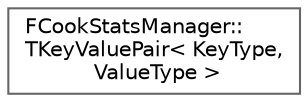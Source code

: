 digraph "Graphical Class Hierarchy"
{
 // INTERACTIVE_SVG=YES
 // LATEX_PDF_SIZE
  bgcolor="transparent";
  edge [fontname=Helvetica,fontsize=10,labelfontname=Helvetica,labelfontsize=10];
  node [fontname=Helvetica,fontsize=10,shape=box,height=0.2,width=0.4];
  rankdir="LR";
  Node0 [id="Node000000",label="FCookStatsManager::\lTKeyValuePair\< KeyType,\l ValueType \>",height=0.2,width=0.4,color="grey40", fillcolor="white", style="filled",URL="$d6/d9c/structFCookStatsManager_1_1TKeyValuePair.html",tooltip="Copy of TKeyValuePair<> from Core, but with a default initializer for each member."];
}
